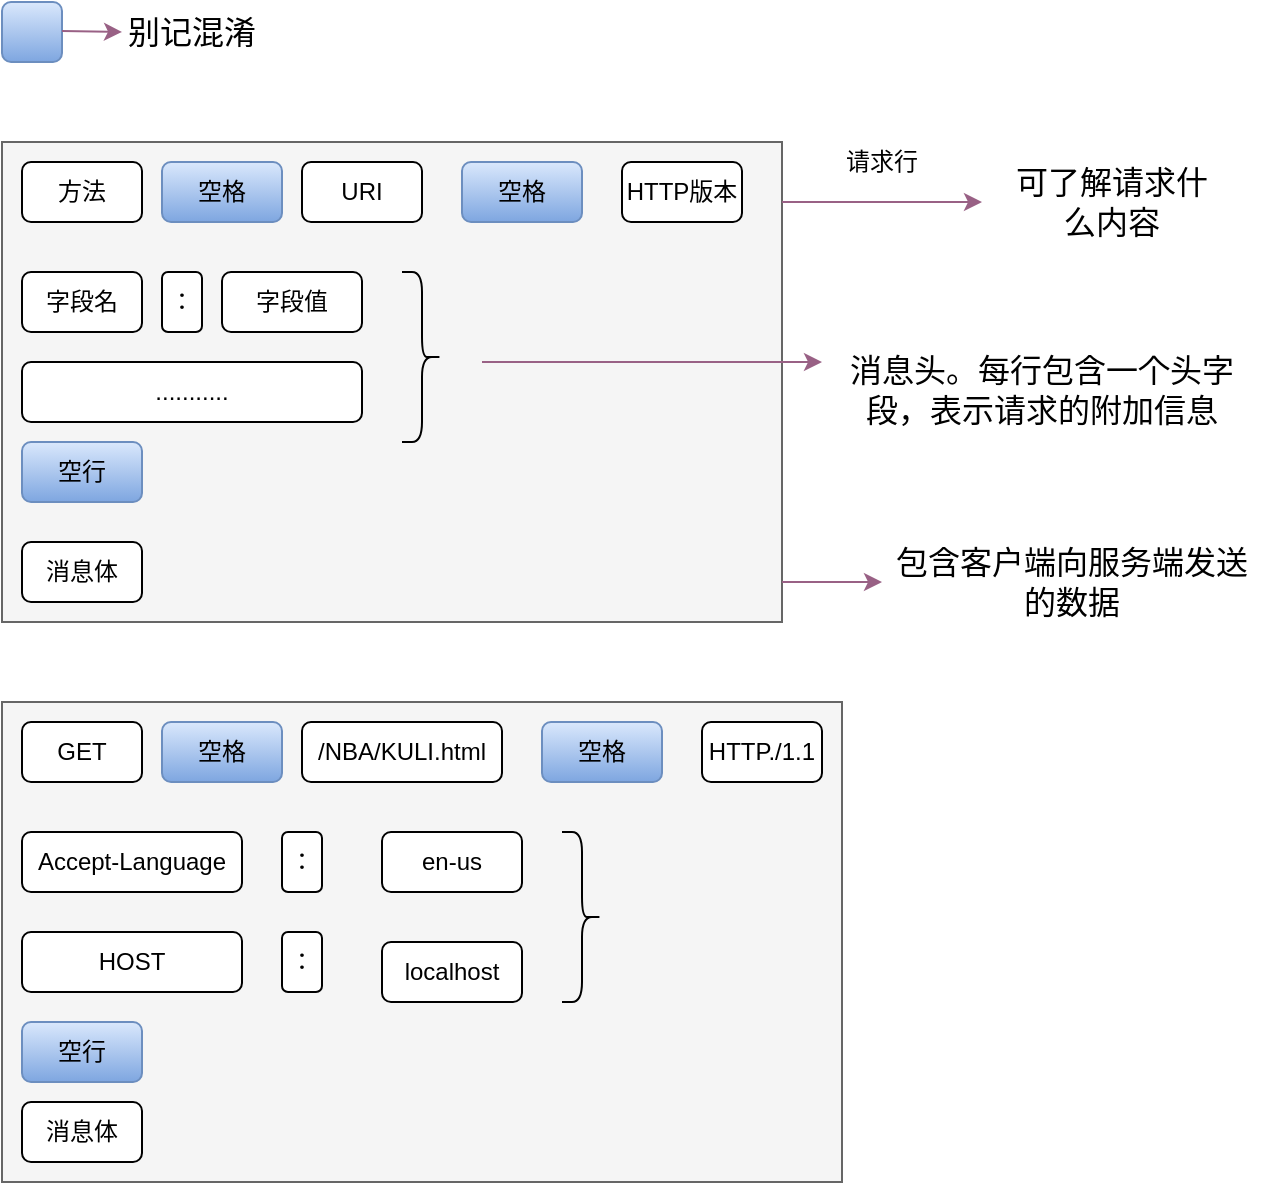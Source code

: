 <mxfile version="13.5.8" type="device"><diagram id="mLHF4gFwzuTbbdXrIWwS" name="第 1 页"><mxGraphModel dx="1422" dy="713" grid="1" gridSize="10" guides="1" tooltips="1" connect="1" arrows="1" fold="1" page="1" pageScale="1" pageWidth="827" pageHeight="1169" math="0" shadow="0"><root><mxCell id="0"/><mxCell id="1" parent="0"/><mxCell id="ZQKTR2bFzmy1Q3ofod_Y-1" value="" style="rounded=0;whiteSpace=wrap;html=1;fillColor=#f5f5f5;strokeColor=#666666;fontColor=#333333;" vertex="1" parent="1"><mxGeometry x="160" y="160" width="390" height="240" as="geometry"/></mxCell><mxCell id="ZQKTR2bFzmy1Q3ofod_Y-3" value="方法" style="rounded=1;whiteSpace=wrap;html=1;" vertex="1" parent="1"><mxGeometry x="170" y="170" width="60" height="30" as="geometry"/></mxCell><mxCell id="ZQKTR2bFzmy1Q3ofod_Y-4" value="空格" style="rounded=1;whiteSpace=wrap;html=1;gradientColor=#7ea6e0;fillColor=#dae8fc;strokeColor=#6c8ebf;" vertex="1" parent="1"><mxGeometry x="240" y="170" width="60" height="30" as="geometry"/></mxCell><mxCell id="ZQKTR2bFzmy1Q3ofod_Y-5" value="URI" style="rounded=1;whiteSpace=wrap;html=1;" vertex="1" parent="1"><mxGeometry x="310" y="170" width="60" height="30" as="geometry"/></mxCell><mxCell id="ZQKTR2bFzmy1Q3ofod_Y-6" value="空格" style="rounded=1;whiteSpace=wrap;html=1;gradientColor=#7ea6e0;fillColor=#dae8fc;strokeColor=#6c8ebf;" vertex="1" parent="1"><mxGeometry x="390" y="170" width="60" height="30" as="geometry"/></mxCell><mxCell id="ZQKTR2bFzmy1Q3ofod_Y-7" value="HTTP版本" style="rounded=1;whiteSpace=wrap;html=1;" vertex="1" parent="1"><mxGeometry x="470" y="170" width="60" height="30" as="geometry"/></mxCell><mxCell id="ZQKTR2bFzmy1Q3ofod_Y-8" value="字段名" style="rounded=1;whiteSpace=wrap;html=1;" vertex="1" parent="1"><mxGeometry x="170" y="225" width="60" height="30" as="geometry"/></mxCell><mxCell id="ZQKTR2bFzmy1Q3ofod_Y-9" value="：" style="rounded=1;whiteSpace=wrap;html=1;" vertex="1" parent="1"><mxGeometry x="240" y="225" width="20" height="30" as="geometry"/></mxCell><mxCell id="ZQKTR2bFzmy1Q3ofod_Y-10" value="字段值" style="rounded=1;whiteSpace=wrap;html=1;" vertex="1" parent="1"><mxGeometry x="270" y="225" width="70" height="30" as="geometry"/></mxCell><mxCell id="ZQKTR2bFzmy1Q3ofod_Y-11" value="..........." style="rounded=1;whiteSpace=wrap;html=1;" vertex="1" parent="1"><mxGeometry x="170" y="270" width="170" height="30" as="geometry"/></mxCell><mxCell id="ZQKTR2bFzmy1Q3ofod_Y-12" value="空行" style="rounded=1;whiteSpace=wrap;html=1;gradientColor=#7ea6e0;fillColor=#dae8fc;strokeColor=#6c8ebf;" vertex="1" parent="1"><mxGeometry x="170" y="310" width="60" height="30" as="geometry"/></mxCell><mxCell id="ZQKTR2bFzmy1Q3ofod_Y-13" value="消息体" style="rounded=1;whiteSpace=wrap;html=1;" vertex="1" parent="1"><mxGeometry x="170" y="360" width="60" height="30" as="geometry"/></mxCell><mxCell id="ZQKTR2bFzmy1Q3ofod_Y-14" value="" style="endArrow=classic;html=1;exitX=1;exitY=0.125;exitDx=0;exitDy=0;exitPerimeter=0;gradientColor=#d5739d;fillColor=#e6d0de;strokeColor=#996185;" edge="1" parent="1" source="ZQKTR2bFzmy1Q3ofod_Y-1"><mxGeometry width="50" height="50" relative="1" as="geometry"><mxPoint x="610" y="220" as="sourcePoint"/><mxPoint x="650" y="190" as="targetPoint"/></mxGeometry></mxCell><mxCell id="ZQKTR2bFzmy1Q3ofod_Y-15" value="请求行" style="text;html=1;strokeColor=none;fillColor=none;align=center;verticalAlign=middle;whiteSpace=wrap;rounded=0;" vertex="1" parent="1"><mxGeometry x="580" y="160" width="40" height="20" as="geometry"/></mxCell><mxCell id="ZQKTR2bFzmy1Q3ofod_Y-16" value="&lt;font style=&quot;font-size: 16px&quot;&gt;可了解请求什么内容&lt;/font&gt;" style="text;html=1;strokeColor=none;fillColor=none;align=center;verticalAlign=middle;whiteSpace=wrap;rounded=0;" vertex="1" parent="1"><mxGeometry x="660" y="180" width="110" height="20" as="geometry"/></mxCell><mxCell id="ZQKTR2bFzmy1Q3ofod_Y-17" value="" style="shape=curlyBracket;whiteSpace=wrap;html=1;rounded=1;rotation=-180;" vertex="1" parent="1"><mxGeometry x="360" y="225" width="20" height="85" as="geometry"/></mxCell><mxCell id="ZQKTR2bFzmy1Q3ofod_Y-18" value="" style="endArrow=classic;html=1;exitX=1;exitY=0.125;exitDx=0;exitDy=0;exitPerimeter=0;gradientColor=#d5739d;fillColor=#e6d0de;strokeColor=#996185;" edge="1" parent="1"><mxGeometry width="50" height="50" relative="1" as="geometry"><mxPoint x="400" y="270" as="sourcePoint"/><mxPoint x="570" y="270" as="targetPoint"/></mxGeometry></mxCell><mxCell id="ZQKTR2bFzmy1Q3ofod_Y-19" value="&lt;font style=&quot;font-size: 16px&quot;&gt;消息头。每行包含一个头字段，表示请求的附加信息&lt;/font&gt;" style="text;html=1;strokeColor=none;fillColor=none;align=center;verticalAlign=middle;whiteSpace=wrap;rounded=0;" vertex="1" parent="1"><mxGeometry x="580" y="257.5" width="200" height="52.5" as="geometry"/></mxCell><mxCell id="ZQKTR2bFzmy1Q3ofod_Y-20" value="" style="endArrow=classic;html=1;gradientColor=#d5739d;fillColor=#e6d0de;strokeColor=#996185;" edge="1" parent="1"><mxGeometry width="50" height="50" relative="1" as="geometry"><mxPoint x="550" y="380" as="sourcePoint"/><mxPoint x="600" y="380" as="targetPoint"/></mxGeometry></mxCell><mxCell id="ZQKTR2bFzmy1Q3ofod_Y-21" value="&lt;span style=&quot;font-size: 16px&quot;&gt;包含客户端向服务端发送的数据&lt;/span&gt;" style="text;html=1;strokeColor=none;fillColor=none;align=center;verticalAlign=middle;whiteSpace=wrap;rounded=0;" vertex="1" parent="1"><mxGeometry x="600" y="370" width="190" height="20" as="geometry"/></mxCell><mxCell id="ZQKTR2bFzmy1Q3ofod_Y-22" value="" style="rounded=0;whiteSpace=wrap;html=1;fillColor=#f5f5f5;strokeColor=#666666;fontColor=#333333;" vertex="1" parent="1"><mxGeometry x="160" y="440" width="420" height="240" as="geometry"/></mxCell><mxCell id="ZQKTR2bFzmy1Q3ofod_Y-23" value="GET" style="rounded=1;whiteSpace=wrap;html=1;" vertex="1" parent="1"><mxGeometry x="170" y="450" width="60" height="30" as="geometry"/></mxCell><mxCell id="ZQKTR2bFzmy1Q3ofod_Y-24" value="空格" style="rounded=1;whiteSpace=wrap;html=1;gradientColor=#7ea6e0;fillColor=#dae8fc;strokeColor=#6c8ebf;" vertex="1" parent="1"><mxGeometry x="240" y="450" width="60" height="30" as="geometry"/></mxCell><mxCell id="ZQKTR2bFzmy1Q3ofod_Y-25" value="/NBA/KULI.html" style="rounded=1;whiteSpace=wrap;html=1;" vertex="1" parent="1"><mxGeometry x="310" y="450" width="100" height="30" as="geometry"/></mxCell><mxCell id="ZQKTR2bFzmy1Q3ofod_Y-26" value="空格" style="rounded=1;whiteSpace=wrap;html=1;gradientColor=#7ea6e0;fillColor=#dae8fc;strokeColor=#6c8ebf;" vertex="1" parent="1"><mxGeometry x="430" y="450" width="60" height="30" as="geometry"/></mxCell><mxCell id="ZQKTR2bFzmy1Q3ofod_Y-27" value="HTTP./1.1" style="rounded=1;whiteSpace=wrap;html=1;" vertex="1" parent="1"><mxGeometry x="510" y="450" width="60" height="30" as="geometry"/></mxCell><mxCell id="ZQKTR2bFzmy1Q3ofod_Y-28" value="Accept-Language" style="rounded=1;whiteSpace=wrap;html=1;" vertex="1" parent="1"><mxGeometry x="170" y="505" width="110" height="30" as="geometry"/></mxCell><mxCell id="ZQKTR2bFzmy1Q3ofod_Y-29" value="：" style="rounded=1;whiteSpace=wrap;html=1;" vertex="1" parent="1"><mxGeometry x="300" y="505" width="20" height="30" as="geometry"/></mxCell><mxCell id="ZQKTR2bFzmy1Q3ofod_Y-30" value="en-us" style="rounded=1;whiteSpace=wrap;html=1;" vertex="1" parent="1"><mxGeometry x="350" y="505" width="70" height="30" as="geometry"/></mxCell><mxCell id="ZQKTR2bFzmy1Q3ofod_Y-32" value="空行" style="rounded=1;whiteSpace=wrap;html=1;gradientColor=#7ea6e0;fillColor=#dae8fc;strokeColor=#6c8ebf;" vertex="1" parent="1"><mxGeometry x="170" y="600" width="60" height="30" as="geometry"/></mxCell><mxCell id="ZQKTR2bFzmy1Q3ofod_Y-33" value="消息体" style="rounded=1;whiteSpace=wrap;html=1;" vertex="1" parent="1"><mxGeometry x="170" y="640" width="60" height="30" as="geometry"/></mxCell><mxCell id="ZQKTR2bFzmy1Q3ofod_Y-37" value="" style="shape=curlyBracket;whiteSpace=wrap;html=1;rounded=1;rotation=-180;" vertex="1" parent="1"><mxGeometry x="440" y="505" width="20" height="85" as="geometry"/></mxCell><mxCell id="ZQKTR2bFzmy1Q3ofod_Y-42" value="HOST" style="rounded=1;whiteSpace=wrap;html=1;" vertex="1" parent="1"><mxGeometry x="170" y="555" width="110" height="30" as="geometry"/></mxCell><mxCell id="ZQKTR2bFzmy1Q3ofod_Y-43" value="：" style="rounded=1;whiteSpace=wrap;html=1;" vertex="1" parent="1"><mxGeometry x="300" y="555" width="20" height="30" as="geometry"/></mxCell><mxCell id="ZQKTR2bFzmy1Q3ofod_Y-44" value="localhost" style="rounded=1;whiteSpace=wrap;html=1;" vertex="1" parent="1"><mxGeometry x="350" y="560" width="70" height="30" as="geometry"/></mxCell><mxCell id="ZQKTR2bFzmy1Q3ofod_Y-46" value="" style="rounded=1;whiteSpace=wrap;html=1;gradientColor=#7ea6e0;fillColor=#dae8fc;strokeColor=#6c8ebf;" vertex="1" parent="1"><mxGeometry x="160" y="90" width="30" height="30" as="geometry"/></mxCell><mxCell id="ZQKTR2bFzmy1Q3ofod_Y-47" value="" style="endArrow=classic;html=1;exitX=1;exitY=0.125;exitDx=0;exitDy=0;exitPerimeter=0;gradientColor=#d5739d;fillColor=#e6d0de;strokeColor=#996185;" edge="1" parent="1"><mxGeometry width="50" height="50" relative="1" as="geometry"><mxPoint x="190" y="104.5" as="sourcePoint"/><mxPoint x="220" y="105" as="targetPoint"/></mxGeometry></mxCell><mxCell id="ZQKTR2bFzmy1Q3ofod_Y-48" value="&lt;font style=&quot;font-size: 16px&quot;&gt;别记混淆&lt;/font&gt;" style="text;html=1;strokeColor=none;fillColor=none;align=center;verticalAlign=middle;whiteSpace=wrap;rounded=0;" vertex="1" parent="1"><mxGeometry x="200" y="95" width="110" height="20" as="geometry"/></mxCell></root></mxGraphModel></diagram></mxfile>